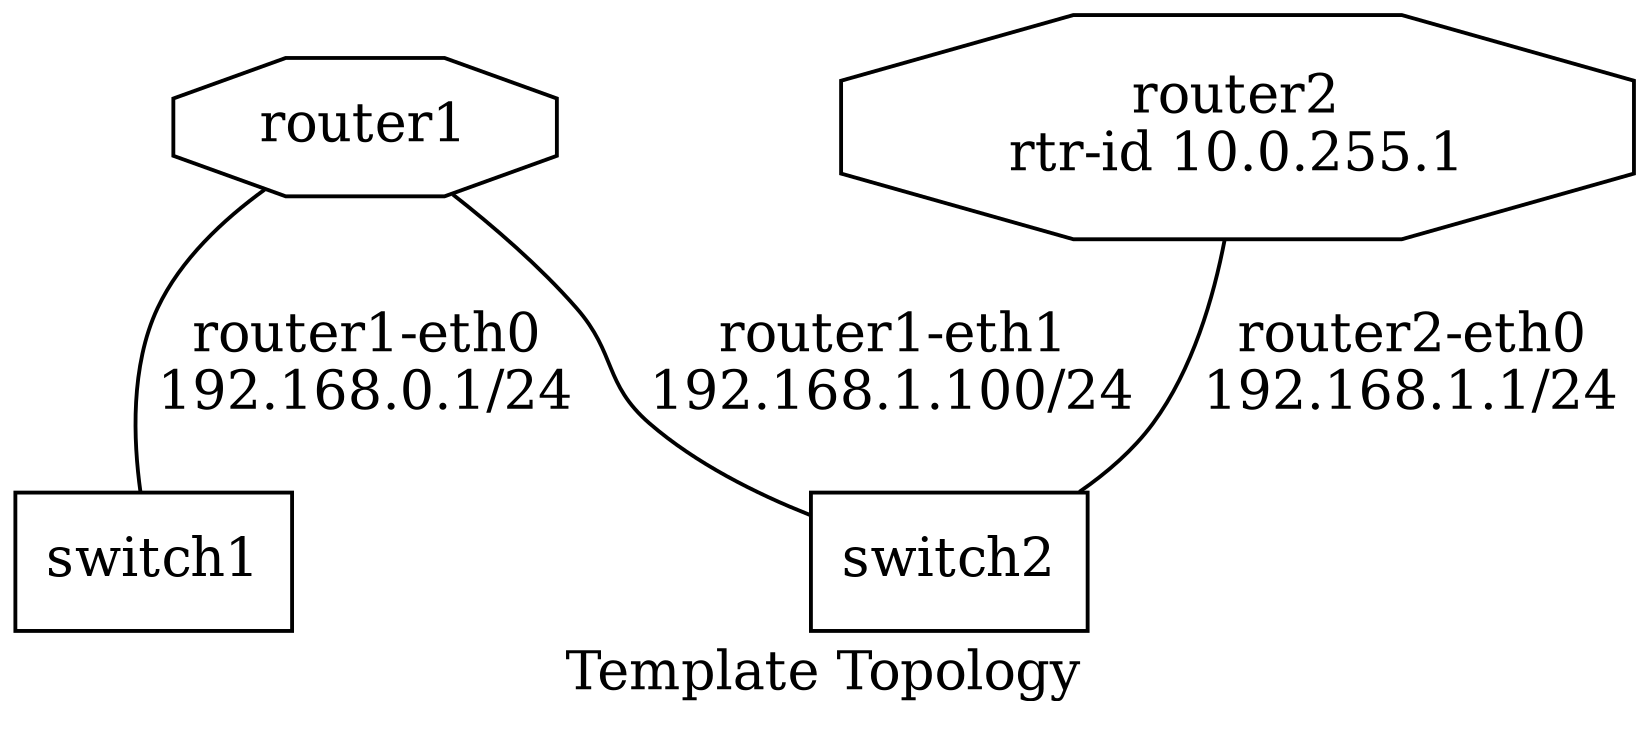 graph ospf_topo1 {
	label="Template Topology";

	# Make the Graph fit a A4 paper sheet
	# 11inches x 8inches -> ~297mm x ~210mm
	size="11,8!";
	# Uncomment this one for vertical A4 paper sheet
	#size="8,11!";

	# Routers
	router1 [
		shape=octagon,
		label="router1",
	];
	router2 [
		shape=octagon
		label="router2\nrtr-id 10.0.255.1",
	];

	# Switches
	switch1 [shape=box];
	switch2 [shape=box];

	# Connections
	router1 -- switch1 [label="router1-eth0\n192.168.0.1/24"];

	router1 -- switch2 [label="router1-eth1\n192.168.1.100/24"];
	router2 -- switch2 [label="router2-eth0\n192.168.1.1/24"];
}
